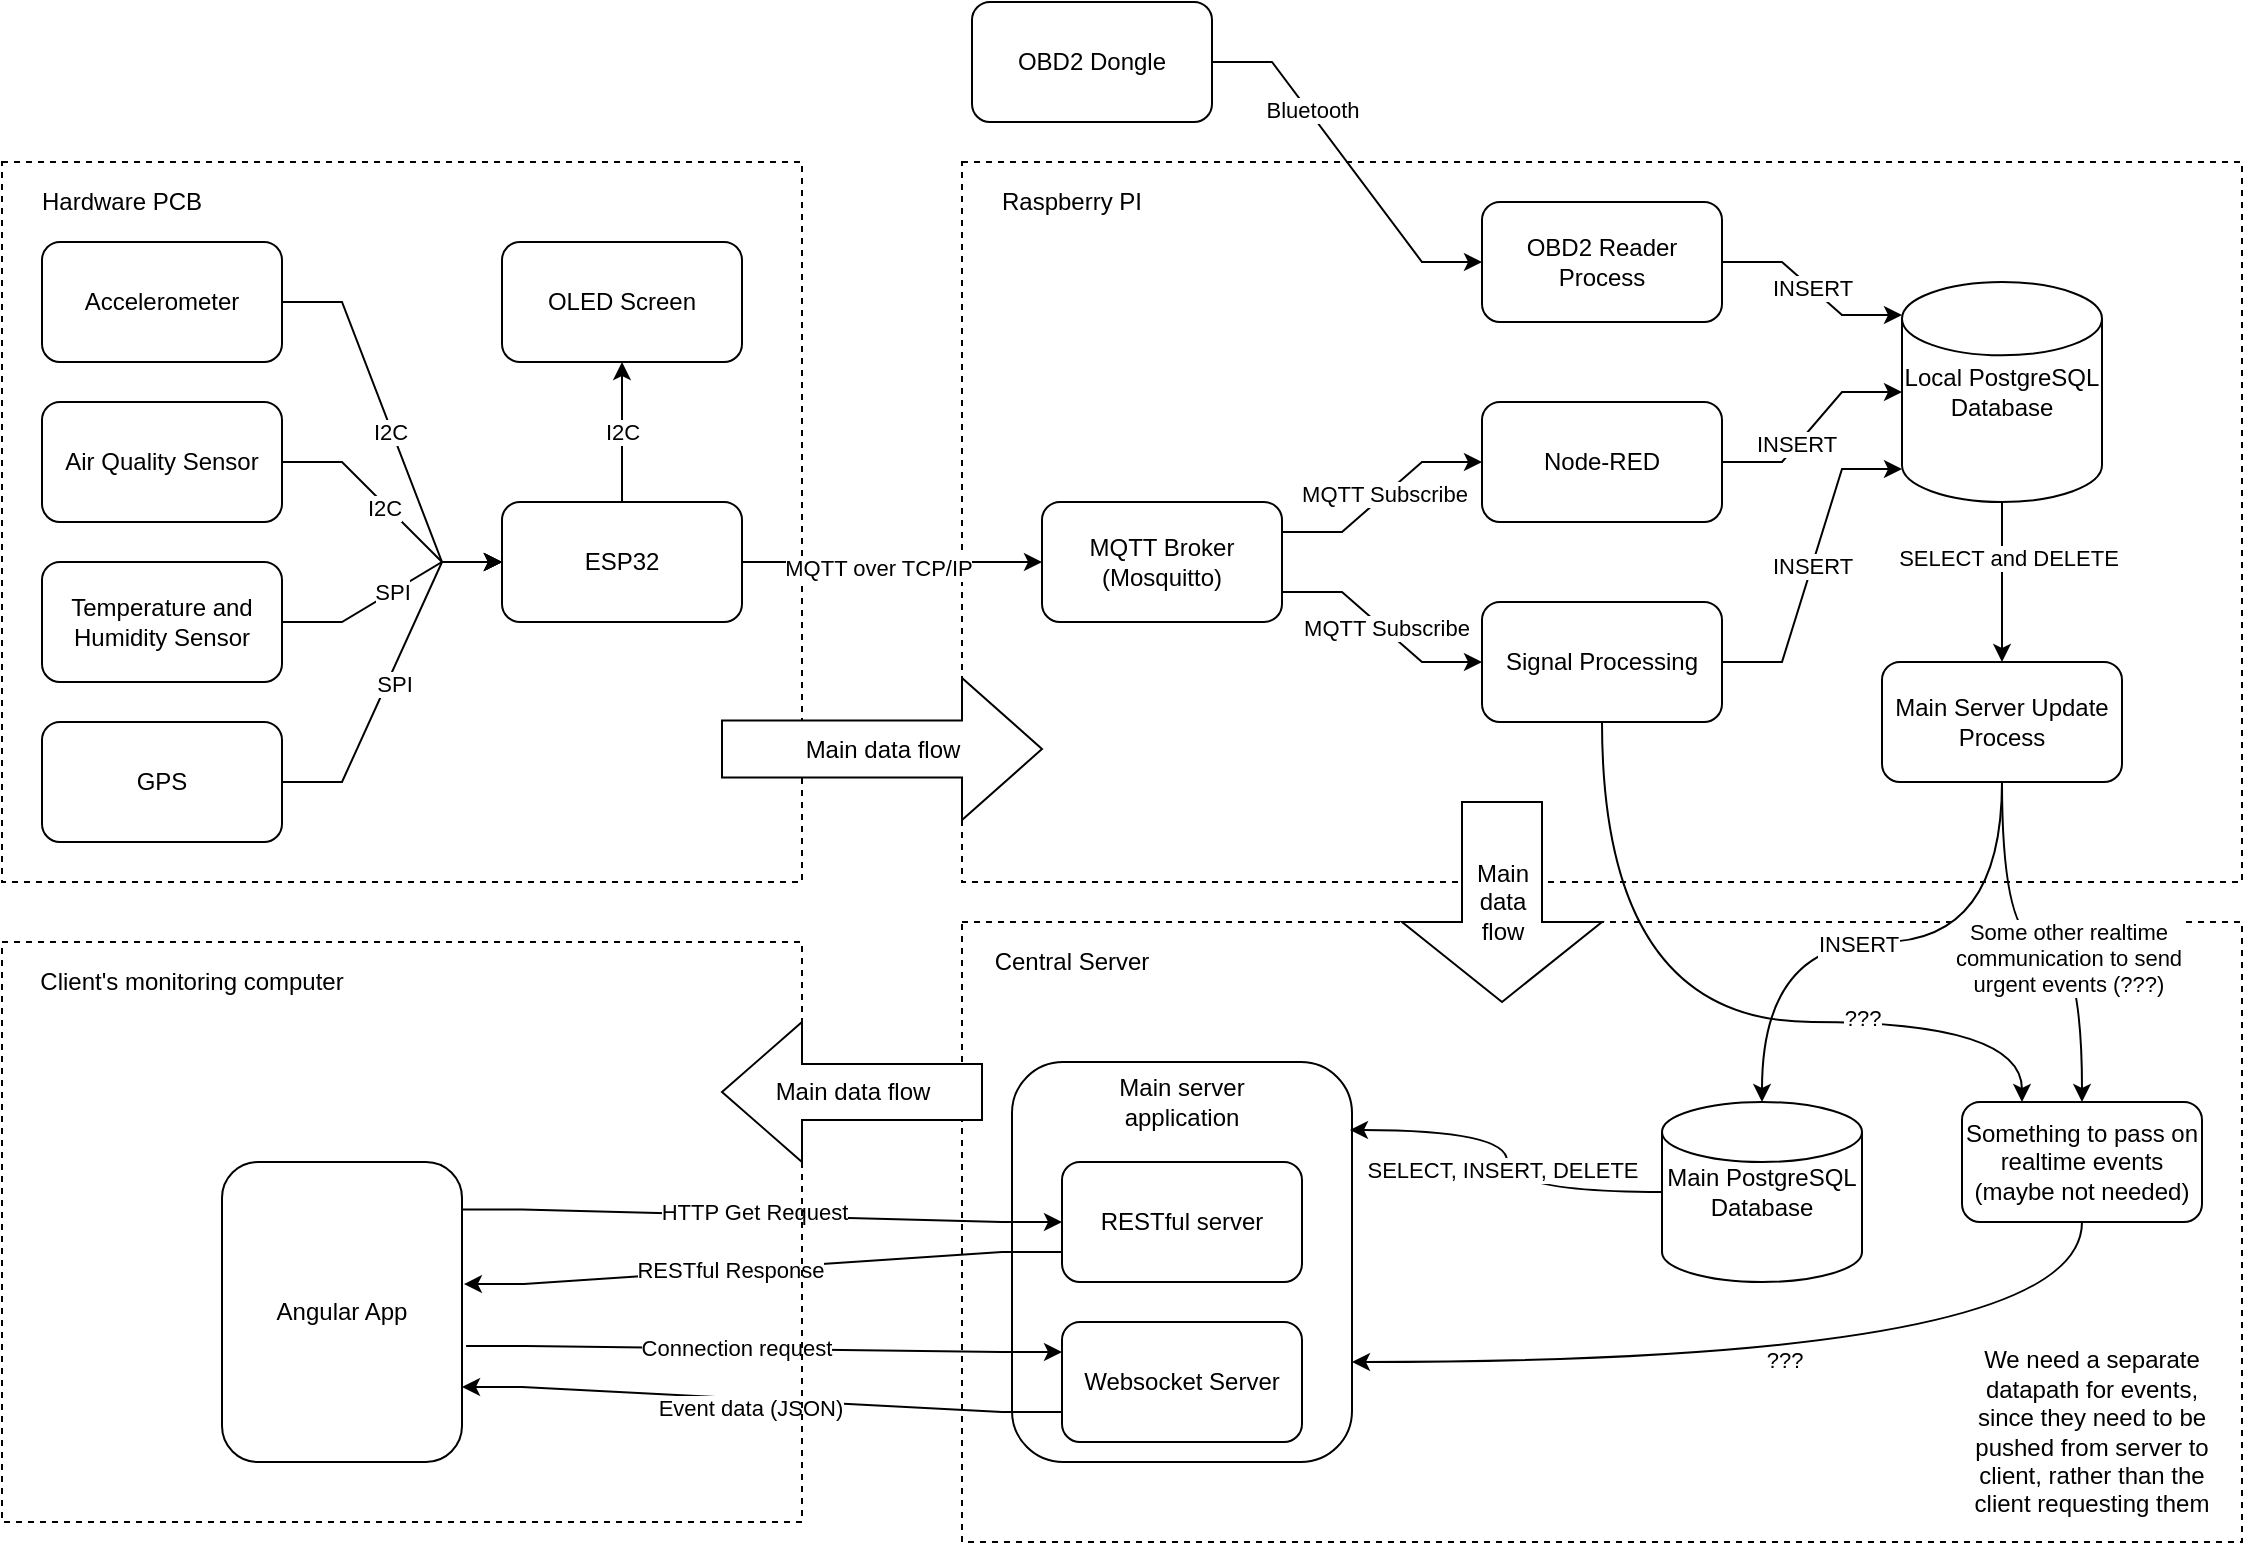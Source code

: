 <mxfile version="14.9.0" type="github">
  <diagram id="-7PYltsYjRVQ2mrx4WxT" name="Page-1">
    <mxGraphModel dx="1422" dy="773" grid="1" gridSize="10" guides="1" tooltips="1" connect="1" arrows="1" fold="1" page="1" pageScale="1" pageWidth="1169" pageHeight="827" math="0" shadow="0">
      <root>
        <mxCell id="0" />
        <mxCell id="1" parent="0" />
        <mxCell id="yQzmOEpMGr1GONdV6GIF-56" value="" style="rounded=0;whiteSpace=wrap;html=1;fillColor=none;dashed=1;" vertex="1" parent="1">
          <mxGeometry x="520" y="120" width="640" height="360" as="geometry" />
        </mxCell>
        <mxCell id="yQzmOEpMGr1GONdV6GIF-91" value="" style="rounded=0;whiteSpace=wrap;html=1;fillColor=none;dashed=1;" vertex="1" parent="1">
          <mxGeometry x="520" y="500" width="640" height="310" as="geometry" />
        </mxCell>
        <mxCell id="yQzmOEpMGr1GONdV6GIF-103" value="" style="rounded=1;whiteSpace=wrap;html=1;strokeColor=#000000;strokeWidth=1;fillColor=#ffffff;" vertex="1" parent="1">
          <mxGeometry x="545" y="570" width="170" height="200" as="geometry" />
        </mxCell>
        <mxCell id="yQzmOEpMGr1GONdV6GIF-24" value="" style="rounded=0;whiteSpace=wrap;html=1;fillColor=none;dashed=1;" vertex="1" parent="1">
          <mxGeometry x="40" y="120" width="400" height="360" as="geometry" />
        </mxCell>
        <mxCell id="yQzmOEpMGr1GONdV6GIF-1" value="ESP32" style="rounded=1;whiteSpace=wrap;html=1;" vertex="1" parent="1">
          <mxGeometry x="290" y="290" width="120" height="60" as="geometry" />
        </mxCell>
        <mxCell id="yQzmOEpMGr1GONdV6GIF-72" style="edgeStyle=entityRelationEdgeStyle;rounded=0;orthogonalLoop=1;jettySize=auto;html=1;exitX=1;exitY=0.5;exitDx=0;exitDy=0;entryX=0;entryY=0.5;entryDx=0;entryDy=0;" edge="1" parent="1" source="yQzmOEpMGr1GONdV6GIF-2" target="yQzmOEpMGr1GONdV6GIF-1">
          <mxGeometry relative="1" as="geometry" />
        </mxCell>
        <mxCell id="yQzmOEpMGr1GONdV6GIF-77" value="I2C" style="edgeLabel;html=1;align=center;verticalAlign=middle;resizable=0;points=[];" vertex="1" connectable="0" parent="yQzmOEpMGr1GONdV6GIF-72">
          <mxGeometry x="-0.012" y="-1" relative="1" as="geometry">
            <mxPoint as="offset" />
          </mxGeometry>
        </mxCell>
        <mxCell id="yQzmOEpMGr1GONdV6GIF-2" value="Accelerometer" style="rounded=1;whiteSpace=wrap;html=1;" vertex="1" parent="1">
          <mxGeometry x="60" y="160" width="120" height="60" as="geometry" />
        </mxCell>
        <mxCell id="yQzmOEpMGr1GONdV6GIF-76" style="edgeStyle=entityRelationEdgeStyle;rounded=0;orthogonalLoop=1;jettySize=auto;html=1;exitX=1;exitY=0.5;exitDx=0;exitDy=0;" edge="1" parent="1" source="yQzmOEpMGr1GONdV6GIF-3">
          <mxGeometry relative="1" as="geometry">
            <mxPoint x="290" y="320" as="targetPoint" />
          </mxGeometry>
        </mxCell>
        <mxCell id="yQzmOEpMGr1GONdV6GIF-80" value="SPI" style="edgeLabel;html=1;align=center;verticalAlign=middle;resizable=0;points=[];" vertex="1" connectable="0" parent="yQzmOEpMGr1GONdV6GIF-76">
          <mxGeometry x="-0.057" y="-3" relative="1" as="geometry">
            <mxPoint as="offset" />
          </mxGeometry>
        </mxCell>
        <mxCell id="yQzmOEpMGr1GONdV6GIF-3" value="GPS" style="rounded=1;whiteSpace=wrap;html=1;" vertex="1" parent="1">
          <mxGeometry x="60" y="400" width="120" height="60" as="geometry" />
        </mxCell>
        <mxCell id="yQzmOEpMGr1GONdV6GIF-74" style="edgeStyle=entityRelationEdgeStyle;rounded=0;orthogonalLoop=1;jettySize=auto;html=1;exitX=1;exitY=0.5;exitDx=0;exitDy=0;" edge="1" parent="1" source="yQzmOEpMGr1GONdV6GIF-4">
          <mxGeometry relative="1" as="geometry">
            <mxPoint x="290" y="320" as="targetPoint" />
          </mxGeometry>
        </mxCell>
        <mxCell id="yQzmOEpMGr1GONdV6GIF-78" value="I2C" style="edgeLabel;html=1;align=center;verticalAlign=middle;resizable=0;points=[];" vertex="1" connectable="0" parent="yQzmOEpMGr1GONdV6GIF-74">
          <mxGeometry x="-0.07" y="-1" relative="1" as="geometry">
            <mxPoint as="offset" />
          </mxGeometry>
        </mxCell>
        <mxCell id="yQzmOEpMGr1GONdV6GIF-4" value="Air Quality Sensor" style="rounded=1;whiteSpace=wrap;html=1;" vertex="1" parent="1">
          <mxGeometry x="60" y="240" width="120" height="60" as="geometry" />
        </mxCell>
        <mxCell id="yQzmOEpMGr1GONdV6GIF-75" style="edgeStyle=entityRelationEdgeStyle;rounded=0;orthogonalLoop=1;jettySize=auto;html=1;exitX=1;exitY=0.5;exitDx=0;exitDy=0;" edge="1" parent="1" source="yQzmOEpMGr1GONdV6GIF-5">
          <mxGeometry relative="1" as="geometry">
            <mxPoint x="290" y="320" as="targetPoint" />
          </mxGeometry>
        </mxCell>
        <mxCell id="yQzmOEpMGr1GONdV6GIF-79" value="SPI" style="edgeLabel;html=1;align=center;verticalAlign=middle;resizable=0;points=[];" vertex="1" connectable="0" parent="yQzmOEpMGr1GONdV6GIF-75">
          <mxGeometry x="-0.001" relative="1" as="geometry">
            <mxPoint as="offset" />
          </mxGeometry>
        </mxCell>
        <mxCell id="yQzmOEpMGr1GONdV6GIF-5" value="Temperature and Humidity Sensor" style="rounded=1;whiteSpace=wrap;html=1;" vertex="1" parent="1">
          <mxGeometry x="60" y="320" width="120" height="60" as="geometry" />
        </mxCell>
        <mxCell id="yQzmOEpMGr1GONdV6GIF-26" value="Hardware PCB" style="text;html=1;strokeColor=none;fillColor=none;align=center;verticalAlign=middle;whiteSpace=wrap;rounded=0;dashed=1;" vertex="1" parent="1">
          <mxGeometry x="50" y="130" width="100" height="20" as="geometry" />
        </mxCell>
        <mxCell id="yQzmOEpMGr1GONdV6GIF-28" value="OLED Screen" style="rounded=1;whiteSpace=wrap;html=1;" vertex="1" parent="1">
          <mxGeometry x="290" y="160" width="120" height="60" as="geometry" />
        </mxCell>
        <mxCell id="yQzmOEpMGr1GONdV6GIF-34" value="I2C" style="edgeStyle=elbowEdgeStyle;elbow=vertical;endArrow=classic;html=1;exitX=0.5;exitY=0;exitDx=0;exitDy=0;entryX=0.5;entryY=1;entryDx=0;entryDy=0;" edge="1" parent="1" source="yQzmOEpMGr1GONdV6GIF-1" target="yQzmOEpMGr1GONdV6GIF-28">
          <mxGeometry width="50" height="50" relative="1" as="geometry">
            <mxPoint x="340" y="350" as="sourcePoint" />
            <mxPoint x="390" y="300" as="targetPoint" />
          </mxGeometry>
        </mxCell>
        <mxCell id="yQzmOEpMGr1GONdV6GIF-39" style="edgeStyle=entityRelationEdgeStyle;rounded=0;orthogonalLoop=1;jettySize=auto;html=1;exitX=1;exitY=0.25;exitDx=0;exitDy=0;entryX=0;entryY=0.5;entryDx=0;entryDy=0;" edge="1" parent="1" source="yQzmOEpMGr1GONdV6GIF-35" target="yQzmOEpMGr1GONdV6GIF-38">
          <mxGeometry relative="1" as="geometry" />
        </mxCell>
        <mxCell id="yQzmOEpMGr1GONdV6GIF-40" value="MQTT Subscribe" style="edgeLabel;html=1;align=center;verticalAlign=middle;resizable=0;points=[];" vertex="1" connectable="0" parent="yQzmOEpMGr1GONdV6GIF-39">
          <mxGeometry x="0.028" y="1" relative="1" as="geometry">
            <mxPoint as="offset" />
          </mxGeometry>
        </mxCell>
        <mxCell id="yQzmOEpMGr1GONdV6GIF-35" value="MQTT Broker (Mosquitto)" style="rounded=1;whiteSpace=wrap;html=1;strokeColor=#000000;fillColor=#ffffff;" vertex="1" parent="1">
          <mxGeometry x="560" y="290" width="120" height="60" as="geometry" />
        </mxCell>
        <mxCell id="yQzmOEpMGr1GONdV6GIF-36" value="" style="edgeStyle=elbowEdgeStyle;elbow=horizontal;endArrow=classic;html=1;exitX=1;exitY=0.5;exitDx=0;exitDy=0;entryX=0;entryY=0.5;entryDx=0;entryDy=0;" edge="1" parent="1" source="yQzmOEpMGr1GONdV6GIF-1" target="yQzmOEpMGr1GONdV6GIF-35">
          <mxGeometry width="50" height="50" relative="1" as="geometry">
            <mxPoint x="430" y="340" as="sourcePoint" />
            <mxPoint x="480" y="290" as="targetPoint" />
          </mxGeometry>
        </mxCell>
        <mxCell id="yQzmOEpMGr1GONdV6GIF-37" value="MQTT over TCP/IP" style="edgeLabel;html=1;align=center;verticalAlign=middle;resizable=0;points=[];" vertex="1" connectable="0" parent="yQzmOEpMGr1GONdV6GIF-36">
          <mxGeometry x="-0.093" y="-3" relative="1" as="geometry">
            <mxPoint as="offset" />
          </mxGeometry>
        </mxCell>
        <mxCell id="yQzmOEpMGr1GONdV6GIF-46" style="edgeStyle=entityRelationEdgeStyle;rounded=0;orthogonalLoop=1;jettySize=auto;html=1;exitX=1;exitY=0.5;exitDx=0;exitDy=0;entryX=0;entryY=0.5;entryDx=0;entryDy=0;entryPerimeter=0;" edge="1" parent="1" source="yQzmOEpMGr1GONdV6GIF-38" target="yQzmOEpMGr1GONdV6GIF-45">
          <mxGeometry relative="1" as="geometry" />
        </mxCell>
        <mxCell id="yQzmOEpMGr1GONdV6GIF-47" value="INSERT" style="edgeLabel;html=1;align=center;verticalAlign=middle;resizable=0;points=[];" vertex="1" connectable="0" parent="yQzmOEpMGr1GONdV6GIF-46">
          <mxGeometry x="-0.229" y="1" relative="1" as="geometry">
            <mxPoint as="offset" />
          </mxGeometry>
        </mxCell>
        <mxCell id="yQzmOEpMGr1GONdV6GIF-38" value="Node-RED" style="rounded=1;whiteSpace=wrap;html=1;strokeColor=#000000;fillColor=#ffffff;" vertex="1" parent="1">
          <mxGeometry x="780" y="240" width="120" height="60" as="geometry" />
        </mxCell>
        <mxCell id="yQzmOEpMGr1GONdV6GIF-48" style="edgeStyle=entityRelationEdgeStyle;rounded=0;orthogonalLoop=1;jettySize=auto;html=1;exitX=1;exitY=0.5;exitDx=0;exitDy=0;entryX=0;entryY=0.85;entryDx=0;entryDy=0;entryPerimeter=0;" edge="1" parent="1" source="yQzmOEpMGr1GONdV6GIF-41" target="yQzmOEpMGr1GONdV6GIF-45">
          <mxGeometry relative="1" as="geometry" />
        </mxCell>
        <mxCell id="yQzmOEpMGr1GONdV6GIF-49" value="INSERT" style="edgeLabel;html=1;align=center;verticalAlign=middle;resizable=0;points=[];" vertex="1" connectable="0" parent="yQzmOEpMGr1GONdV6GIF-48">
          <mxGeometry x="0.008" relative="1" as="geometry">
            <mxPoint as="offset" />
          </mxGeometry>
        </mxCell>
        <mxCell id="yQzmOEpMGr1GONdV6GIF-120" style="edgeStyle=orthogonalEdgeStyle;curved=1;rounded=0;orthogonalLoop=1;jettySize=auto;html=1;exitX=0.5;exitY=1;exitDx=0;exitDy=0;entryX=0.25;entryY=0;entryDx=0;entryDy=0;startArrow=none;startFill=0;endArrow=classic;endFill=1;" edge="1" parent="1" source="yQzmOEpMGr1GONdV6GIF-41" target="yQzmOEpMGr1GONdV6GIF-86">
          <mxGeometry relative="1" as="geometry">
            <Array as="points">
              <mxPoint x="840" y="550" />
              <mxPoint x="1050" y="550" />
            </Array>
          </mxGeometry>
        </mxCell>
        <mxCell id="yQzmOEpMGr1GONdV6GIF-121" value="???" style="edgeLabel;html=1;align=center;verticalAlign=middle;resizable=0;points=[];" vertex="1" connectable="0" parent="yQzmOEpMGr1GONdV6GIF-120">
          <mxGeometry x="0.4" y="2" relative="1" as="geometry">
            <mxPoint as="offset" />
          </mxGeometry>
        </mxCell>
        <mxCell id="yQzmOEpMGr1GONdV6GIF-41" value="Signal Processing " style="rounded=1;whiteSpace=wrap;html=1;strokeColor=#000000;fillColor=#ffffff;" vertex="1" parent="1">
          <mxGeometry x="780" y="340" width="120" height="60" as="geometry" />
        </mxCell>
        <mxCell id="yQzmOEpMGr1GONdV6GIF-43" style="edgeStyle=entityRelationEdgeStyle;rounded=0;orthogonalLoop=1;jettySize=auto;html=1;exitX=1;exitY=0.75;exitDx=0;exitDy=0;entryX=0;entryY=0.5;entryDx=0;entryDy=0;" edge="1" parent="1" source="yQzmOEpMGr1GONdV6GIF-35" target="yQzmOEpMGr1GONdV6GIF-41">
          <mxGeometry relative="1" as="geometry">
            <mxPoint x="690" y="330" as="sourcePoint" />
            <mxPoint x="810" y="330" as="targetPoint" />
          </mxGeometry>
        </mxCell>
        <mxCell id="yQzmOEpMGr1GONdV6GIF-44" value="MQTT Subscribe" style="edgeLabel;html=1;align=center;verticalAlign=middle;resizable=0;points=[];" vertex="1" connectable="0" parent="yQzmOEpMGr1GONdV6GIF-43">
          <mxGeometry x="0.028" y="1" relative="1" as="geometry">
            <mxPoint as="offset" />
          </mxGeometry>
        </mxCell>
        <mxCell id="yQzmOEpMGr1GONdV6GIF-45" value="Local PostgreSQL Database" style="strokeWidth=1;html=1;shape=mxgraph.flowchart.database;whiteSpace=wrap;fillColor=#ffffff;" vertex="1" parent="1">
          <mxGeometry x="990" y="180" width="100" height="110" as="geometry" />
        </mxCell>
        <mxCell id="yQzmOEpMGr1GONdV6GIF-71" style="rounded=0;orthogonalLoop=1;jettySize=auto;html=1;exitX=0.5;exitY=1;exitDx=0;exitDy=0;entryX=0.5;entryY=0;entryDx=0;entryDy=0;entryPerimeter=0;edgeStyle=orthogonalEdgeStyle;curved=1;" edge="1" parent="1" source="yQzmOEpMGr1GONdV6GIF-51" target="yQzmOEpMGr1GONdV6GIF-55">
          <mxGeometry relative="1" as="geometry" />
        </mxCell>
        <mxCell id="yQzmOEpMGr1GONdV6GIF-81" value="INSERT" style="edgeLabel;html=1;align=center;verticalAlign=middle;resizable=0;points=[];" vertex="1" connectable="0" parent="yQzmOEpMGr1GONdV6GIF-71">
          <mxGeometry x="0.086" y="1" relative="1" as="geometry">
            <mxPoint as="offset" />
          </mxGeometry>
        </mxCell>
        <mxCell id="yQzmOEpMGr1GONdV6GIF-87" style="edgeStyle=orthogonalEdgeStyle;curved=1;rounded=0;orthogonalLoop=1;jettySize=auto;html=1;exitX=0.5;exitY=1;exitDx=0;exitDy=0;entryX=0.5;entryY=0;entryDx=0;entryDy=0;startArrow=none;startFill=0;" edge="1" parent="1" source="yQzmOEpMGr1GONdV6GIF-51" target="yQzmOEpMGr1GONdV6GIF-86">
          <mxGeometry relative="1" as="geometry" />
        </mxCell>
        <mxCell id="yQzmOEpMGr1GONdV6GIF-88" value="&lt;div&gt;Some other realtime&lt;/div&gt;&lt;div&gt;communication to send&lt;/div&gt;&lt;div&gt;urgent events (???)&lt;br&gt;&lt;/div&gt;" style="edgeLabel;html=1;align=center;verticalAlign=middle;resizable=0;points=[];" vertex="1" connectable="0" parent="yQzmOEpMGr1GONdV6GIF-87">
          <mxGeometry x="0.276" y="-7" relative="1" as="geometry">
            <mxPoint as="offset" />
          </mxGeometry>
        </mxCell>
        <mxCell id="yQzmOEpMGr1GONdV6GIF-51" value="Main Server Update Process" style="rounded=1;whiteSpace=wrap;html=1;strokeColor=#000000;strokeWidth=1;fillColor=#ffffff;" vertex="1" parent="1">
          <mxGeometry x="980" y="370" width="120" height="60" as="geometry" />
        </mxCell>
        <mxCell id="yQzmOEpMGr1GONdV6GIF-107" style="edgeStyle=orthogonalEdgeStyle;curved=1;rounded=0;orthogonalLoop=1;jettySize=auto;html=1;exitX=0;exitY=0.5;exitDx=0;exitDy=0;exitPerimeter=0;entryX=0.994;entryY=0.17;entryDx=0;entryDy=0;startArrow=none;startFill=0;endArrow=classic;endFill=1;entryPerimeter=0;" edge="1" parent="1" source="yQzmOEpMGr1GONdV6GIF-55" target="yQzmOEpMGr1GONdV6GIF-103">
          <mxGeometry relative="1" as="geometry" />
        </mxCell>
        <mxCell id="yQzmOEpMGr1GONdV6GIF-108" value="SELECT, INSERT, DELETE" style="edgeLabel;html=1;align=center;verticalAlign=middle;resizable=0;points=[];" vertex="1" connectable="0" parent="yQzmOEpMGr1GONdV6GIF-107">
          <mxGeometry x="0.297" y="8" relative="1" as="geometry">
            <mxPoint x="10" y="12" as="offset" />
          </mxGeometry>
        </mxCell>
        <mxCell id="yQzmOEpMGr1GONdV6GIF-55" value="Main PostgreSQL Database" style="strokeWidth=1;html=1;shape=mxgraph.flowchart.database;whiteSpace=wrap;fillColor=#ffffff;" vertex="1" parent="1">
          <mxGeometry x="870" y="590" width="100" height="90" as="geometry" />
        </mxCell>
        <mxCell id="yQzmOEpMGr1GONdV6GIF-58" style="edgeStyle=entityRelationEdgeStyle;rounded=0;orthogonalLoop=1;jettySize=auto;html=1;exitX=1;exitY=0.5;exitDx=0;exitDy=0;entryX=0;entryY=0.15;entryDx=0;entryDy=0;entryPerimeter=0;" edge="1" parent="1" source="yQzmOEpMGr1GONdV6GIF-57" target="yQzmOEpMGr1GONdV6GIF-45">
          <mxGeometry relative="1" as="geometry" />
        </mxCell>
        <mxCell id="yQzmOEpMGr1GONdV6GIF-59" value="INSERT" style="edgeLabel;html=1;align=center;verticalAlign=middle;resizable=0;points=[];" vertex="1" connectable="0" parent="yQzmOEpMGr1GONdV6GIF-58">
          <mxGeometry x="0.001" relative="1" as="geometry">
            <mxPoint as="offset" />
          </mxGeometry>
        </mxCell>
        <mxCell id="yQzmOEpMGr1GONdV6GIF-57" value="OBD2 Reader Process" style="rounded=1;whiteSpace=wrap;html=1;strokeColor=#000000;strokeWidth=1;fillColor=#ffffff;" vertex="1" parent="1">
          <mxGeometry x="780" y="140" width="120" height="60" as="geometry" />
        </mxCell>
        <mxCell id="yQzmOEpMGr1GONdV6GIF-61" style="edgeStyle=entityRelationEdgeStyle;rounded=0;orthogonalLoop=1;jettySize=auto;html=1;exitX=1;exitY=0.5;exitDx=0;exitDy=0;entryX=0;entryY=0.5;entryDx=0;entryDy=0;" edge="1" parent="1" source="yQzmOEpMGr1GONdV6GIF-60" target="yQzmOEpMGr1GONdV6GIF-57">
          <mxGeometry relative="1" as="geometry" />
        </mxCell>
        <mxCell id="yQzmOEpMGr1GONdV6GIF-62" value="Bluetooth" style="edgeLabel;html=1;align=center;verticalAlign=middle;resizable=0;points=[];" vertex="1" connectable="0" parent="yQzmOEpMGr1GONdV6GIF-61">
          <mxGeometry x="-0.34" y="1" relative="1" as="geometry">
            <mxPoint as="offset" />
          </mxGeometry>
        </mxCell>
        <mxCell id="yQzmOEpMGr1GONdV6GIF-60" value="OBD2 Dongle" style="rounded=1;whiteSpace=wrap;html=1;strokeColor=#000000;strokeWidth=1;fillColor=#ffffff;" vertex="1" parent="1">
          <mxGeometry x="525" y="40" width="120" height="60" as="geometry" />
        </mxCell>
        <mxCell id="yQzmOEpMGr1GONdV6GIF-69" value="" style="endArrow=classic;html=1;entryX=0.5;entryY=0;entryDx=0;entryDy=0;exitX=0.5;exitY=1;exitDx=0;exitDy=0;exitPerimeter=0;" edge="1" parent="1" source="yQzmOEpMGr1GONdV6GIF-45" target="yQzmOEpMGr1GONdV6GIF-51">
          <mxGeometry width="50" height="50" relative="1" as="geometry">
            <mxPoint x="740" y="480" as="sourcePoint" />
            <mxPoint x="790" y="430" as="targetPoint" />
          </mxGeometry>
        </mxCell>
        <mxCell id="yQzmOEpMGr1GONdV6GIF-70" value="SELECT and DELETE" style="edgeLabel;html=1;align=center;verticalAlign=middle;resizable=0;points=[];" vertex="1" connectable="0" parent="yQzmOEpMGr1GONdV6GIF-69">
          <mxGeometry x="-0.308" y="3" relative="1" as="geometry">
            <mxPoint as="offset" />
          </mxGeometry>
        </mxCell>
        <mxCell id="yQzmOEpMGr1GONdV6GIF-98" style="edgeStyle=entityRelationEdgeStyle;rounded=0;orthogonalLoop=1;jettySize=auto;html=1;exitX=0;exitY=0.75;exitDx=0;exitDy=0;entryX=1.008;entryY=0.407;entryDx=0;entryDy=0;startArrow=none;startFill=0;endArrow=classic;endFill=1;entryPerimeter=0;" edge="1" parent="1" source="yQzmOEpMGr1GONdV6GIF-82" target="yQzmOEpMGr1GONdV6GIF-94">
          <mxGeometry relative="1" as="geometry" />
        </mxCell>
        <mxCell id="yQzmOEpMGr1GONdV6GIF-99" value="RESTful Response" style="edgeLabel;html=1;align=center;verticalAlign=middle;resizable=0;points=[];" vertex="1" connectable="0" parent="yQzmOEpMGr1GONdV6GIF-98">
          <mxGeometry x="0.112" relative="1" as="geometry">
            <mxPoint as="offset" />
          </mxGeometry>
        </mxCell>
        <mxCell id="yQzmOEpMGr1GONdV6GIF-82" value="RESTful server" style="rounded=1;whiteSpace=wrap;html=1;strokeColor=#000000;strokeWidth=1;fillColor=#ffffff;" vertex="1" parent="1">
          <mxGeometry x="570" y="620" width="120" height="60" as="geometry" />
        </mxCell>
        <mxCell id="yQzmOEpMGr1GONdV6GIF-102" value="Event data (JSON)" style="edgeStyle=entityRelationEdgeStyle;rounded=0;orthogonalLoop=1;jettySize=auto;html=1;exitX=0;exitY=0.75;exitDx=0;exitDy=0;entryX=1;entryY=0.75;entryDx=0;entryDy=0;startArrow=none;startFill=0;endArrow=classic;endFill=1;" edge="1" parent="1" source="yQzmOEpMGr1GONdV6GIF-85" target="yQzmOEpMGr1GONdV6GIF-94">
          <mxGeometry x="0.036" y="5" relative="1" as="geometry">
            <mxPoint as="offset" />
          </mxGeometry>
        </mxCell>
        <mxCell id="yQzmOEpMGr1GONdV6GIF-85" value="Websocket Server" style="rounded=1;whiteSpace=wrap;html=1;strokeColor=#000000;strokeWidth=1;fillColor=#ffffff;" vertex="1" parent="1">
          <mxGeometry x="570" y="700" width="120" height="60" as="geometry" />
        </mxCell>
        <mxCell id="yQzmOEpMGr1GONdV6GIF-105" style="edgeStyle=orthogonalEdgeStyle;curved=1;rounded=0;orthogonalLoop=1;jettySize=auto;html=1;exitX=0.5;exitY=1;exitDx=0;exitDy=0;entryX=1;entryY=0.75;entryDx=0;entryDy=0;startArrow=none;startFill=0;endArrow=classic;endFill=1;" edge="1" parent="1" source="yQzmOEpMGr1GONdV6GIF-86" target="yQzmOEpMGr1GONdV6GIF-103">
          <mxGeometry relative="1" as="geometry">
            <Array as="points">
              <mxPoint x="1080" y="720" />
            </Array>
          </mxGeometry>
        </mxCell>
        <mxCell id="yQzmOEpMGr1GONdV6GIF-106" value="???" style="edgeLabel;html=1;align=center;verticalAlign=middle;resizable=0;points=[];" vertex="1" connectable="0" parent="yQzmOEpMGr1GONdV6GIF-105">
          <mxGeometry x="0.007" y="-1" relative="1" as="geometry">
            <mxPoint as="offset" />
          </mxGeometry>
        </mxCell>
        <mxCell id="yQzmOEpMGr1GONdV6GIF-86" value="Something to pass on realtime events (maybe not needed)" style="rounded=1;whiteSpace=wrap;html=1;strokeColor=#000000;strokeWidth=1;fillColor=#ffffff;" vertex="1" parent="1">
          <mxGeometry x="1020" y="590" width="120" height="60" as="geometry" />
        </mxCell>
        <mxCell id="yQzmOEpMGr1GONdV6GIF-92" value="Raspberry PI" style="text;html=1;strokeColor=none;fillColor=none;align=center;verticalAlign=middle;whiteSpace=wrap;rounded=0;" vertex="1" parent="1">
          <mxGeometry x="530" y="130" width="90" height="20" as="geometry" />
        </mxCell>
        <mxCell id="yQzmOEpMGr1GONdV6GIF-93" value="Central Server" style="text;html=1;strokeColor=none;fillColor=none;align=center;verticalAlign=middle;whiteSpace=wrap;rounded=0;" vertex="1" parent="1">
          <mxGeometry x="530" y="510" width="90" height="20" as="geometry" />
        </mxCell>
        <mxCell id="yQzmOEpMGr1GONdV6GIF-96" style="edgeStyle=entityRelationEdgeStyle;rounded=0;orthogonalLoop=1;jettySize=auto;html=1;exitX=1;exitY=0.158;exitDx=0;exitDy=0;startArrow=none;startFill=0;exitPerimeter=0;" edge="1" parent="1" source="yQzmOEpMGr1GONdV6GIF-94" target="yQzmOEpMGr1GONdV6GIF-82">
          <mxGeometry relative="1" as="geometry" />
        </mxCell>
        <mxCell id="yQzmOEpMGr1GONdV6GIF-97" value="HTTP Get Request" style="edgeLabel;html=1;align=center;verticalAlign=middle;resizable=0;points=[];" vertex="1" connectable="0" parent="yQzmOEpMGr1GONdV6GIF-96">
          <mxGeometry x="-0.161" y="-8" relative="1" as="geometry">
            <mxPoint x="20" y="-9" as="offset" />
          </mxGeometry>
        </mxCell>
        <mxCell id="yQzmOEpMGr1GONdV6GIF-100" style="edgeStyle=entityRelationEdgeStyle;rounded=0;orthogonalLoop=1;jettySize=auto;html=1;exitX=1.017;exitY=0.613;exitDx=0;exitDy=0;entryX=0;entryY=0.25;entryDx=0;entryDy=0;startArrow=none;startFill=0;endArrow=classic;endFill=1;exitPerimeter=0;" edge="1" parent="1" source="yQzmOEpMGr1GONdV6GIF-94" target="yQzmOEpMGr1GONdV6GIF-85">
          <mxGeometry relative="1" as="geometry" />
        </mxCell>
        <mxCell id="yQzmOEpMGr1GONdV6GIF-101" value="Connection request" style="edgeLabel;html=1;align=center;verticalAlign=middle;resizable=0;points=[];" vertex="1" connectable="0" parent="yQzmOEpMGr1GONdV6GIF-100">
          <mxGeometry x="-0.168" y="-9" relative="1" as="geometry">
            <mxPoint x="11" y="-9" as="offset" />
          </mxGeometry>
        </mxCell>
        <mxCell id="yQzmOEpMGr1GONdV6GIF-94" value="Angular App" style="rounded=1;whiteSpace=wrap;html=1;strokeColor=#000000;strokeWidth=1;fillColor=#ffffff;" vertex="1" parent="1">
          <mxGeometry x="150" y="620" width="120" height="150" as="geometry" />
        </mxCell>
        <mxCell id="yQzmOEpMGr1GONdV6GIF-104" value="Main server application" style="text;html=1;strokeColor=none;fillColor=none;align=center;verticalAlign=middle;whiteSpace=wrap;rounded=0;" vertex="1" parent="1">
          <mxGeometry x="590" y="580" width="80" height="20" as="geometry" />
        </mxCell>
        <mxCell id="yQzmOEpMGr1GONdV6GIF-111" value="We need a separate datapath for events, since they need to be pushed from server to client, rather than the client requesting them" style="text;html=1;strokeColor=none;fillColor=none;align=center;verticalAlign=middle;whiteSpace=wrap;rounded=0;" vertex="1" parent="1">
          <mxGeometry x="1020" y="700" width="130" height="110" as="geometry" />
        </mxCell>
        <mxCell id="yQzmOEpMGr1GONdV6GIF-113" value="Main data flow" style="html=1;shadow=0;dashed=0;align=center;verticalAlign=middle;shape=mxgraph.arrows2.arrow;dy=0.6;dx=40;notch=0;strokeColor=#000000;strokeWidth=1;fillColor=#ffffff;" vertex="1" parent="1">
          <mxGeometry x="400" y="378" width="160" height="71" as="geometry" />
        </mxCell>
        <mxCell id="yQzmOEpMGr1GONdV6GIF-114" value="&lt;div&gt;Main&lt;/div&gt;&lt;div&gt;data&lt;/div&gt;&lt;div&gt;flow&lt;br&gt;&lt;/div&gt;" style="html=1;shadow=0;dashed=0;align=center;verticalAlign=middle;shape=mxgraph.arrows2.arrow;dy=0.6;dx=40;direction=south;notch=0;strokeColor=#000000;strokeWidth=1;fillColor=#ffffff;" vertex="1" parent="1">
          <mxGeometry x="740" y="440" width="100" height="100" as="geometry" />
        </mxCell>
        <mxCell id="yQzmOEpMGr1GONdV6GIF-116" value="" style="rounded=0;whiteSpace=wrap;html=1;fillColor=none;dashed=1;" vertex="1" parent="1">
          <mxGeometry x="40" y="510" width="400" height="290" as="geometry" />
        </mxCell>
        <mxCell id="yQzmOEpMGr1GONdV6GIF-117" value="Client&#39;s monitoring computer" style="text;html=1;strokeColor=none;fillColor=none;align=center;verticalAlign=middle;whiteSpace=wrap;rounded=0;" vertex="1" parent="1">
          <mxGeometry x="50" y="520" width="170" height="20" as="geometry" />
        </mxCell>
        <mxCell id="yQzmOEpMGr1GONdV6GIF-118" value="Main data flow" style="html=1;shadow=0;dashed=0;align=center;verticalAlign=middle;shape=mxgraph.arrows2.arrow;dy=0.6;dx=40;flipH=1;notch=0;strokeColor=#000000;strokeWidth=1;fillColor=#ffffff;" vertex="1" parent="1">
          <mxGeometry x="400" y="550" width="130" height="70" as="geometry" />
        </mxCell>
      </root>
    </mxGraphModel>
  </diagram>
</mxfile>
